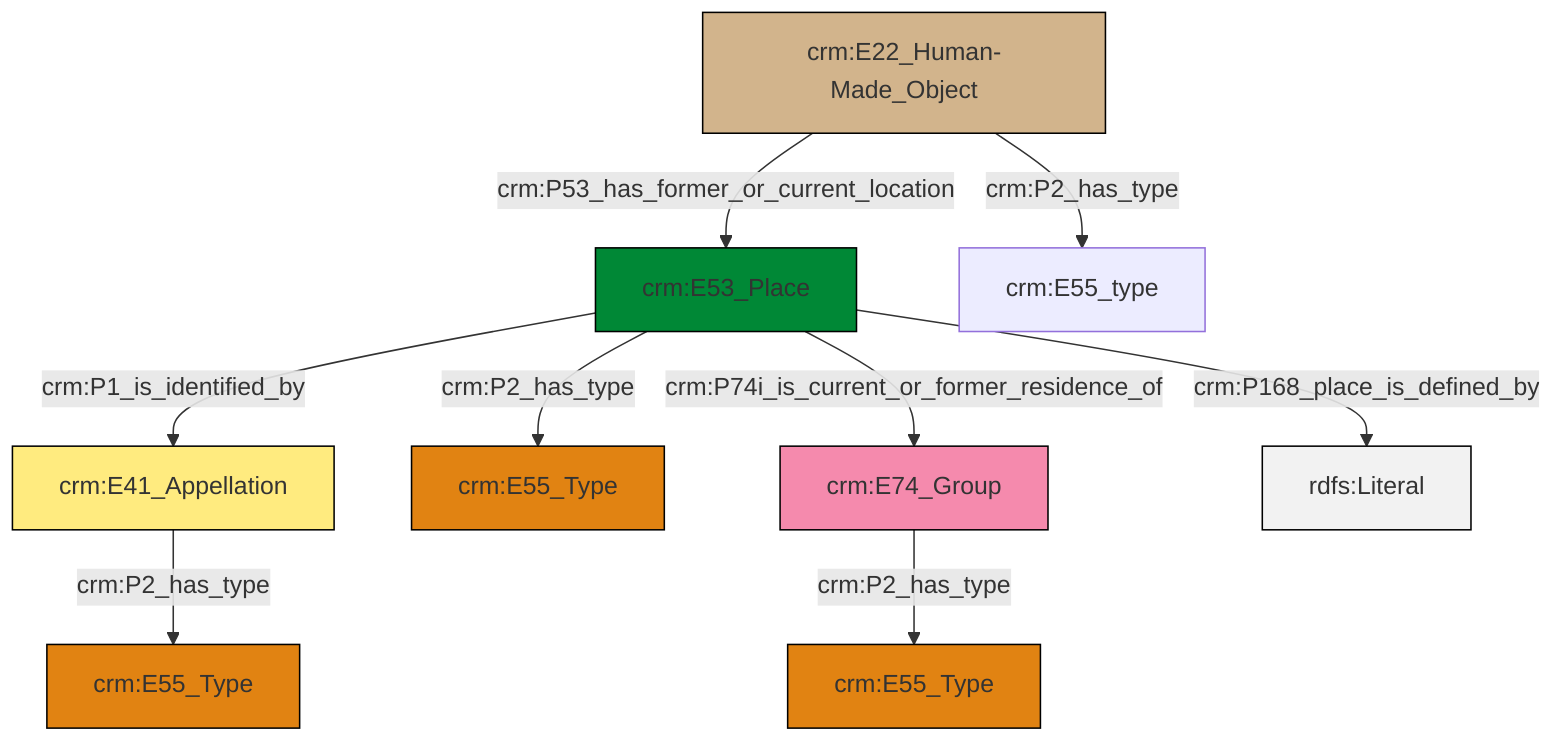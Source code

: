 graph TD
classDef Literal fill:#f2f2f2,stroke:#000000;
classDef CRM_Entity fill:#FFFFFF,stroke:#000000;
classDef Temporal_Entity fill:#00C9E6, stroke:#000000;
classDef Type fill:#E18312, stroke:#000000;
classDef Time-Span fill:#2C9C91, stroke:#000000;
classDef Appellation fill:#FFEB7F, stroke:#000000;
classDef Place fill:#008836, stroke:#000000;
classDef Persistent_Item fill:#B266B2, stroke:#000000;
classDef Conceptual_Object fill:#FFD700, stroke:#000000;
classDef Physical_Thing fill:#D2B48C, stroke:#000000;
classDef Actor fill:#f58aad, stroke:#000000;
classDef PC_Classes fill:#4ce600, stroke:#000000;
classDef Multi fill:#cccccc,stroke:#000000;

6["crm:E41_Appellation"]:::Appellation -->|crm:P2_has_type| 0["crm:E55_Type"]:::Type
7["crm:E53_Place"]:::Place -->|crm:P1_is_identified_by| 6["crm:E41_Appellation"]:::Appellation
9["crm:E22_Human-Made_Object"]:::Physical_Thing -->|crm:P2_has_type| 10["crm:E55_type"]:::Default
7["crm:E53_Place"]:::Place -->|crm:P168_place_is_defined_by| 14[rdfs:Literal]:::Literal
9["crm:E22_Human-Made_Object"]:::Physical_Thing -->|crm:P53_has_former_or_current_location| 7["crm:E53_Place"]:::Place
2["crm:E74_Group"]:::Actor -->|crm:P2_has_type| 12["crm:E55_Type"]:::Type
7["crm:E53_Place"]:::Place -->|crm:P2_has_type| 4["crm:E55_Type"]:::Type
7["crm:E53_Place"]:::Place -->|crm:P74i_is_current_or_former_residence_of| 2["crm:E74_Group"]:::Actor